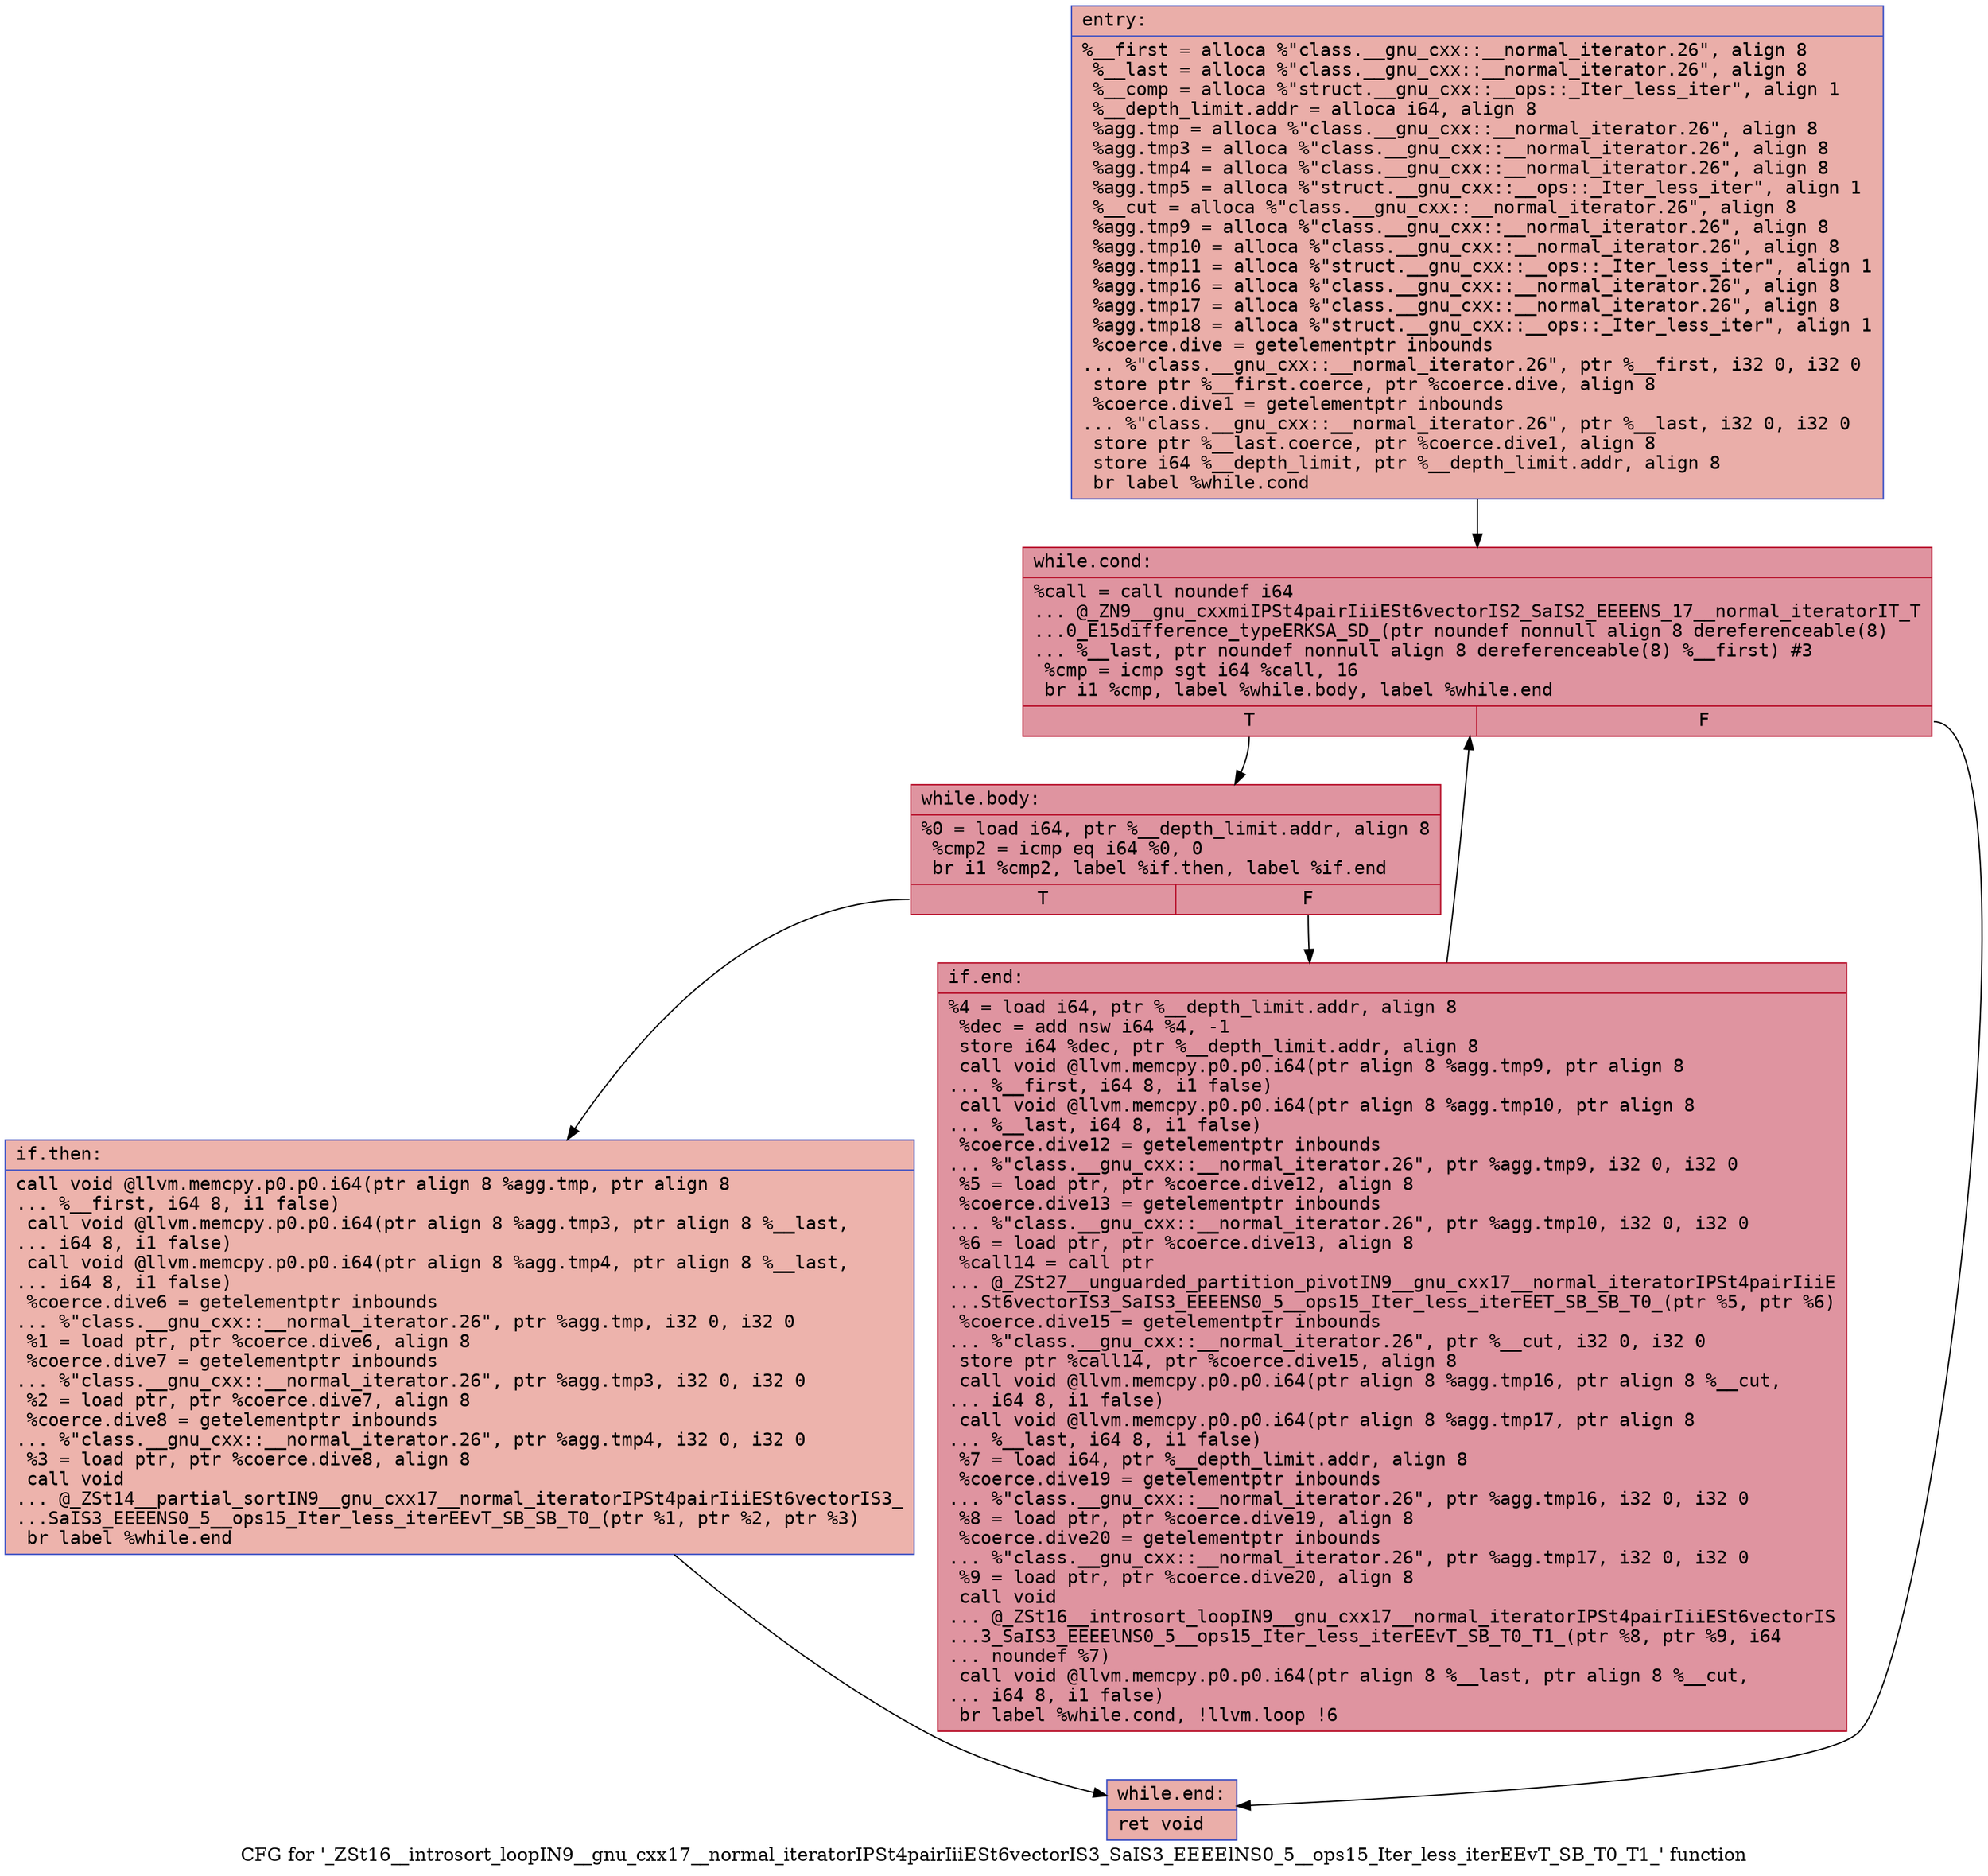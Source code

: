 digraph "CFG for '_ZSt16__introsort_loopIN9__gnu_cxx17__normal_iteratorIPSt4pairIiiESt6vectorIS3_SaIS3_EEEElNS0_5__ops15_Iter_less_iterEEvT_SB_T0_T1_' function" {
	label="CFG for '_ZSt16__introsort_loopIN9__gnu_cxx17__normal_iteratorIPSt4pairIiiESt6vectorIS3_SaIS3_EEEElNS0_5__ops15_Iter_less_iterEEvT_SB_T0_T1_' function";

	Node0x56307d72c820 [shape=record,color="#3d50c3ff", style=filled, fillcolor="#d0473d70" fontname="Courier",label="{entry:\l|  %__first = alloca %\"class.__gnu_cxx::__normal_iterator.26\", align 8\l  %__last = alloca %\"class.__gnu_cxx::__normal_iterator.26\", align 8\l  %__comp = alloca %\"struct.__gnu_cxx::__ops::_Iter_less_iter\", align 1\l  %__depth_limit.addr = alloca i64, align 8\l  %agg.tmp = alloca %\"class.__gnu_cxx::__normal_iterator.26\", align 8\l  %agg.tmp3 = alloca %\"class.__gnu_cxx::__normal_iterator.26\", align 8\l  %agg.tmp4 = alloca %\"class.__gnu_cxx::__normal_iterator.26\", align 8\l  %agg.tmp5 = alloca %\"struct.__gnu_cxx::__ops::_Iter_less_iter\", align 1\l  %__cut = alloca %\"class.__gnu_cxx::__normal_iterator.26\", align 8\l  %agg.tmp9 = alloca %\"class.__gnu_cxx::__normal_iterator.26\", align 8\l  %agg.tmp10 = alloca %\"class.__gnu_cxx::__normal_iterator.26\", align 8\l  %agg.tmp11 = alloca %\"struct.__gnu_cxx::__ops::_Iter_less_iter\", align 1\l  %agg.tmp16 = alloca %\"class.__gnu_cxx::__normal_iterator.26\", align 8\l  %agg.tmp17 = alloca %\"class.__gnu_cxx::__normal_iterator.26\", align 8\l  %agg.tmp18 = alloca %\"struct.__gnu_cxx::__ops::_Iter_less_iter\", align 1\l  %coerce.dive = getelementptr inbounds\l... %\"class.__gnu_cxx::__normal_iterator.26\", ptr %__first, i32 0, i32 0\l  store ptr %__first.coerce, ptr %coerce.dive, align 8\l  %coerce.dive1 = getelementptr inbounds\l... %\"class.__gnu_cxx::__normal_iterator.26\", ptr %__last, i32 0, i32 0\l  store ptr %__last.coerce, ptr %coerce.dive1, align 8\l  store i64 %__depth_limit, ptr %__depth_limit.addr, align 8\l  br label %while.cond\l}"];
	Node0x56307d72c820 -> Node0x56307d72d790[tooltip="entry -> while.cond\nProbability 100.00%" ];
	Node0x56307d72d790 [shape=record,color="#b70d28ff", style=filled, fillcolor="#b70d2870" fontname="Courier",label="{while.cond:\l|  %call = call noundef i64\l... @_ZN9__gnu_cxxmiIPSt4pairIiiESt6vectorIS2_SaIS2_EEEENS_17__normal_iteratorIT_T\l...0_E15difference_typeERKSA_SD_(ptr noundef nonnull align 8 dereferenceable(8)\l... %__last, ptr noundef nonnull align 8 dereferenceable(8) %__first) #3\l  %cmp = icmp sgt i64 %call, 16\l  br i1 %cmp, label %while.body, label %while.end\l|{<s0>T|<s1>F}}"];
	Node0x56307d72d790:s0 -> Node0x56307d72dac0[tooltip="while.cond -> while.body\nProbability 96.88%" ];
	Node0x56307d72d790:s1 -> Node0x56307d72cdb0[tooltip="while.cond -> while.end\nProbability 3.12%" ];
	Node0x56307d72dac0 [shape=record,color="#b70d28ff", style=filled, fillcolor="#b70d2870" fontname="Courier",label="{while.body:\l|  %0 = load i64, ptr %__depth_limit.addr, align 8\l  %cmp2 = icmp eq i64 %0, 0\l  br i1 %cmp2, label %if.then, label %if.end\l|{<s0>T|<s1>F}}"];
	Node0x56307d72dac0:s0 -> Node0x56307d72de30[tooltip="while.body -> if.then\nProbability 3.12%" ];
	Node0x56307d72dac0:s1 -> Node0x56307d72de80[tooltip="while.body -> if.end\nProbability 96.88%" ];
	Node0x56307d72de30 [shape=record,color="#3d50c3ff", style=filled, fillcolor="#d6524470" fontname="Courier",label="{if.then:\l|  call void @llvm.memcpy.p0.p0.i64(ptr align 8 %agg.tmp, ptr align 8\l... %__first, i64 8, i1 false)\l  call void @llvm.memcpy.p0.p0.i64(ptr align 8 %agg.tmp3, ptr align 8 %__last,\l... i64 8, i1 false)\l  call void @llvm.memcpy.p0.p0.i64(ptr align 8 %agg.tmp4, ptr align 8 %__last,\l... i64 8, i1 false)\l  %coerce.dive6 = getelementptr inbounds\l... %\"class.__gnu_cxx::__normal_iterator.26\", ptr %agg.tmp, i32 0, i32 0\l  %1 = load ptr, ptr %coerce.dive6, align 8\l  %coerce.dive7 = getelementptr inbounds\l... %\"class.__gnu_cxx::__normal_iterator.26\", ptr %agg.tmp3, i32 0, i32 0\l  %2 = load ptr, ptr %coerce.dive7, align 8\l  %coerce.dive8 = getelementptr inbounds\l... %\"class.__gnu_cxx::__normal_iterator.26\", ptr %agg.tmp4, i32 0, i32 0\l  %3 = load ptr, ptr %coerce.dive8, align 8\l  call void\l... @_ZSt14__partial_sortIN9__gnu_cxx17__normal_iteratorIPSt4pairIiiESt6vectorIS3_\l...SaIS3_EEEENS0_5__ops15_Iter_less_iterEEvT_SB_SB_T0_(ptr %1, ptr %2, ptr %3)\l  br label %while.end\l}"];
	Node0x56307d72de30 -> Node0x56307d72cdb0[tooltip="if.then -> while.end\nProbability 100.00%" ];
	Node0x56307d72de80 [shape=record,color="#b70d28ff", style=filled, fillcolor="#b70d2870" fontname="Courier",label="{if.end:\l|  %4 = load i64, ptr %__depth_limit.addr, align 8\l  %dec = add nsw i64 %4, -1\l  store i64 %dec, ptr %__depth_limit.addr, align 8\l  call void @llvm.memcpy.p0.p0.i64(ptr align 8 %agg.tmp9, ptr align 8\l... %__first, i64 8, i1 false)\l  call void @llvm.memcpy.p0.p0.i64(ptr align 8 %agg.tmp10, ptr align 8\l... %__last, i64 8, i1 false)\l  %coerce.dive12 = getelementptr inbounds\l... %\"class.__gnu_cxx::__normal_iterator.26\", ptr %agg.tmp9, i32 0, i32 0\l  %5 = load ptr, ptr %coerce.dive12, align 8\l  %coerce.dive13 = getelementptr inbounds\l... %\"class.__gnu_cxx::__normal_iterator.26\", ptr %agg.tmp10, i32 0, i32 0\l  %6 = load ptr, ptr %coerce.dive13, align 8\l  %call14 = call ptr\l... @_ZSt27__unguarded_partition_pivotIN9__gnu_cxx17__normal_iteratorIPSt4pairIiiE\l...St6vectorIS3_SaIS3_EEEENS0_5__ops15_Iter_less_iterEET_SB_SB_T0_(ptr %5, ptr %6)\l  %coerce.dive15 = getelementptr inbounds\l... %\"class.__gnu_cxx::__normal_iterator.26\", ptr %__cut, i32 0, i32 0\l  store ptr %call14, ptr %coerce.dive15, align 8\l  call void @llvm.memcpy.p0.p0.i64(ptr align 8 %agg.tmp16, ptr align 8 %__cut,\l... i64 8, i1 false)\l  call void @llvm.memcpy.p0.p0.i64(ptr align 8 %agg.tmp17, ptr align 8\l... %__last, i64 8, i1 false)\l  %7 = load i64, ptr %__depth_limit.addr, align 8\l  %coerce.dive19 = getelementptr inbounds\l... %\"class.__gnu_cxx::__normal_iterator.26\", ptr %agg.tmp16, i32 0, i32 0\l  %8 = load ptr, ptr %coerce.dive19, align 8\l  %coerce.dive20 = getelementptr inbounds\l... %\"class.__gnu_cxx::__normal_iterator.26\", ptr %agg.tmp17, i32 0, i32 0\l  %9 = load ptr, ptr %coerce.dive20, align 8\l  call void\l... @_ZSt16__introsort_loopIN9__gnu_cxx17__normal_iteratorIPSt4pairIiiESt6vectorIS\l...3_SaIS3_EEEElNS0_5__ops15_Iter_less_iterEEvT_SB_T0_T1_(ptr %8, ptr %9, i64\l... noundef %7)\l  call void @llvm.memcpy.p0.p0.i64(ptr align 8 %__last, ptr align 8 %__cut,\l... i64 8, i1 false)\l  br label %while.cond, !llvm.loop !6\l}"];
	Node0x56307d72de80 -> Node0x56307d72d790[tooltip="if.end -> while.cond\nProbability 100.00%" ];
	Node0x56307d72cdb0 [shape=record,color="#3d50c3ff", style=filled, fillcolor="#d0473d70" fontname="Courier",label="{while.end:\l|  ret void\l}"];
}
